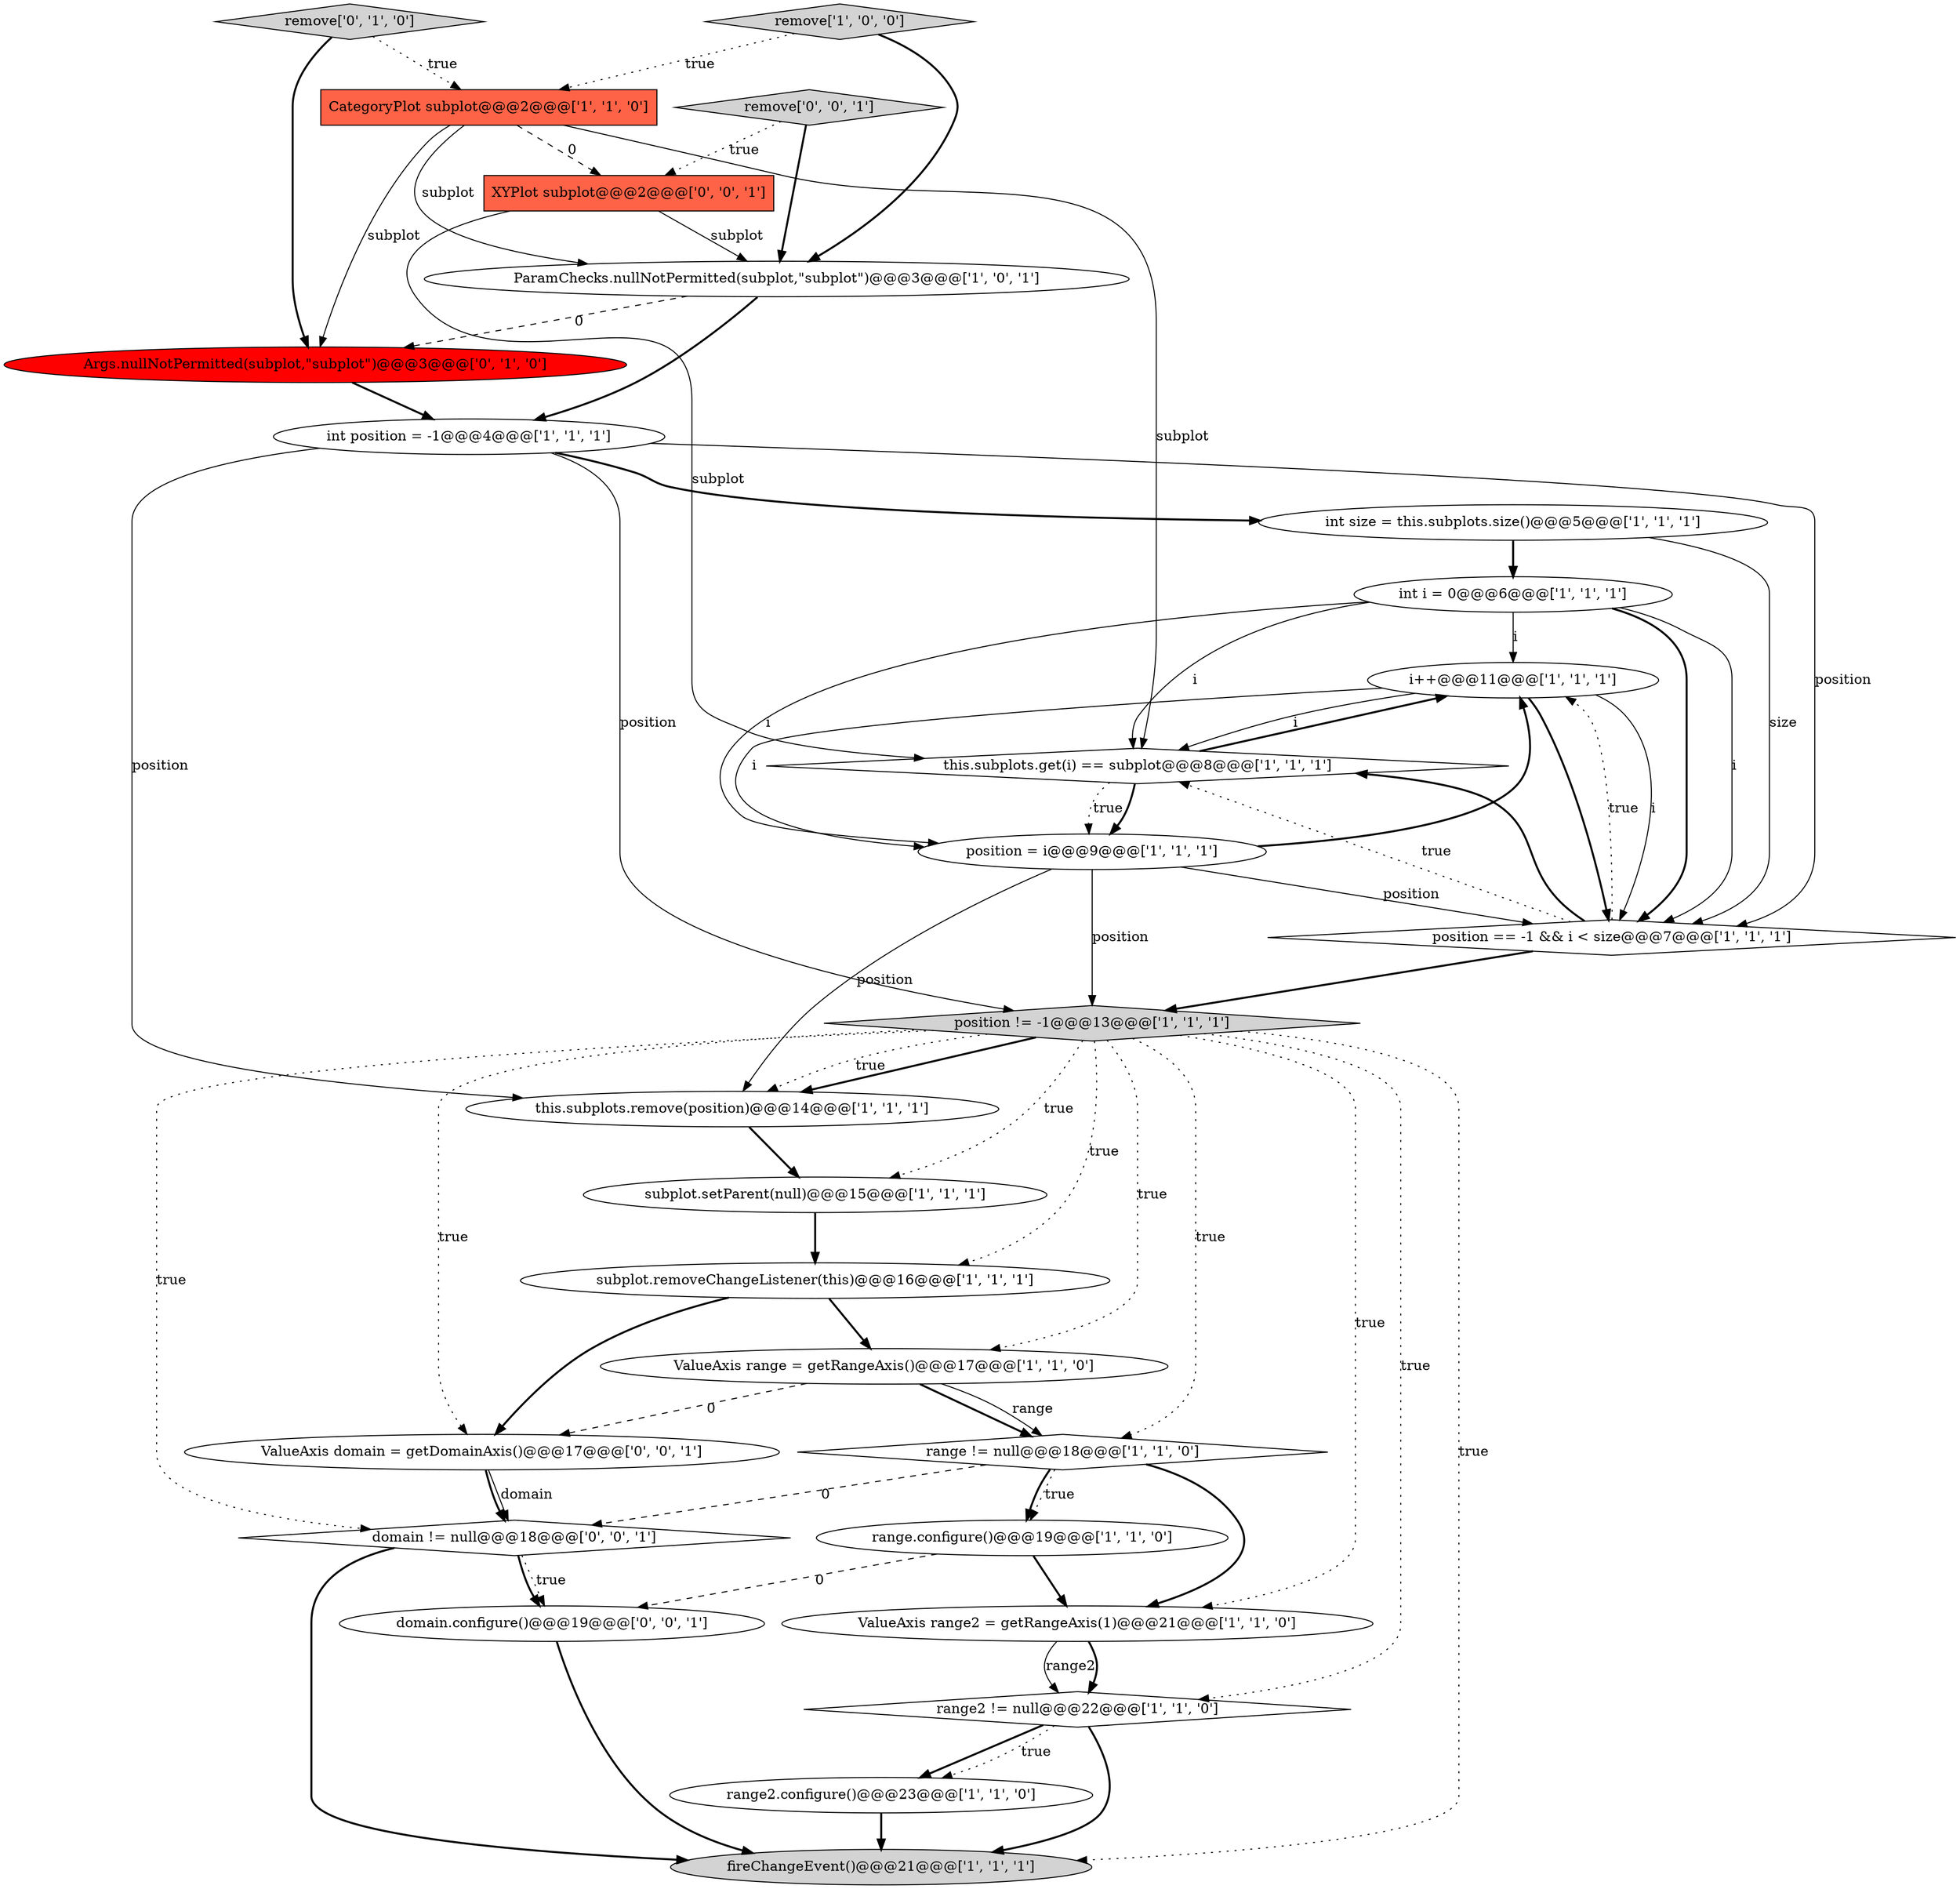 digraph {
22 [style = filled, label = "Args.nullNotPermitted(subplot,\"subplot\")@@@3@@@['0', '1', '0']", fillcolor = red, shape = ellipse image = "AAA1AAABBB2BBB"];
8 [style = filled, label = "remove['1', '0', '0']", fillcolor = lightgray, shape = diamond image = "AAA0AAABBB1BBB"];
25 [style = filled, label = "domain != null@@@18@@@['0', '0', '1']", fillcolor = white, shape = diamond image = "AAA0AAABBB3BBB"];
15 [style = filled, label = "i++@@@11@@@['1', '1', '1']", fillcolor = white, shape = ellipse image = "AAA0AAABBB1BBB"];
19 [style = filled, label = "this.subplots.remove(position)@@@14@@@['1', '1', '1']", fillcolor = white, shape = ellipse image = "AAA0AAABBB1BBB"];
9 [style = filled, label = "int position = -1@@@4@@@['1', '1', '1']", fillcolor = white, shape = ellipse image = "AAA0AAABBB1BBB"];
5 [style = filled, label = "subplot.setParent(null)@@@15@@@['1', '1', '1']", fillcolor = white, shape = ellipse image = "AAA0AAABBB1BBB"];
11 [style = filled, label = "int i = 0@@@6@@@['1', '1', '1']", fillcolor = white, shape = ellipse image = "AAA0AAABBB1BBB"];
6 [style = filled, label = "range.configure()@@@19@@@['1', '1', '0']", fillcolor = white, shape = ellipse image = "AAA0AAABBB1BBB"];
17 [style = filled, label = "range2.configure()@@@23@@@['1', '1', '0']", fillcolor = white, shape = ellipse image = "AAA0AAABBB1BBB"];
10 [style = filled, label = "ValueAxis range2 = getRangeAxis(1)@@@21@@@['1', '1', '0']", fillcolor = white, shape = ellipse image = "AAA0AAABBB1BBB"];
14 [style = filled, label = "fireChangeEvent()@@@21@@@['1', '1', '1']", fillcolor = lightgray, shape = ellipse image = "AAA0AAABBB1BBB"];
26 [style = filled, label = "domain.configure()@@@19@@@['0', '0', '1']", fillcolor = white, shape = ellipse image = "AAA0AAABBB3BBB"];
13 [style = filled, label = "CategoryPlot subplot@@@2@@@['1', '1', '0']", fillcolor = tomato, shape = box image = "AAA0AAABBB1BBB"];
2 [style = filled, label = "this.subplots.get(i) == subplot@@@8@@@['1', '1', '1']", fillcolor = white, shape = diamond image = "AAA0AAABBB1BBB"];
27 [style = filled, label = "XYPlot subplot@@@2@@@['0', '0', '1']", fillcolor = tomato, shape = box image = "AAA0AAABBB3BBB"];
21 [style = filled, label = "remove['0', '1', '0']", fillcolor = lightgray, shape = diamond image = "AAA0AAABBB2BBB"];
3 [style = filled, label = "ParamChecks.nullNotPermitted(subplot,\"subplot\")@@@3@@@['1', '0', '1']", fillcolor = white, shape = ellipse image = "AAA0AAABBB1BBB"];
23 [style = filled, label = "ValueAxis domain = getDomainAxis()@@@17@@@['0', '0', '1']", fillcolor = white, shape = ellipse image = "AAA0AAABBB3BBB"];
7 [style = filled, label = "range2 != null@@@22@@@['1', '1', '0']", fillcolor = white, shape = diamond image = "AAA0AAABBB1BBB"];
0 [style = filled, label = "range != null@@@18@@@['1', '1', '0']", fillcolor = white, shape = diamond image = "AAA0AAABBB1BBB"];
18 [style = filled, label = "int size = this.subplots.size()@@@5@@@['1', '1', '1']", fillcolor = white, shape = ellipse image = "AAA0AAABBB1BBB"];
24 [style = filled, label = "remove['0', '0', '1']", fillcolor = lightgray, shape = diamond image = "AAA0AAABBB3BBB"];
1 [style = filled, label = "position == -1 && i < size@@@7@@@['1', '1', '1']", fillcolor = white, shape = diamond image = "AAA0AAABBB1BBB"];
4 [style = filled, label = "position != -1@@@13@@@['1', '1', '1']", fillcolor = lightgray, shape = diamond image = "AAA0AAABBB1BBB"];
20 [style = filled, label = "ValueAxis range = getRangeAxis()@@@17@@@['1', '1', '0']", fillcolor = white, shape = ellipse image = "AAA0AAABBB1BBB"];
12 [style = filled, label = "subplot.removeChangeListener(this)@@@16@@@['1', '1', '1']", fillcolor = white, shape = ellipse image = "AAA0AAABBB1BBB"];
16 [style = filled, label = "position = i@@@9@@@['1', '1', '1']", fillcolor = white, shape = ellipse image = "AAA0AAABBB1BBB"];
16->15 [style = bold, label=""];
4->5 [style = dotted, label="true"];
23->25 [style = bold, label=""];
1->4 [style = bold, label=""];
13->22 [style = solid, label="subplot"];
4->23 [style = dotted, label="true"];
7->17 [style = bold, label=""];
23->25 [style = solid, label="domain"];
11->1 [style = bold, label=""];
27->3 [style = solid, label="subplot"];
0->6 [style = bold, label=""];
4->10 [style = dotted, label="true"];
16->19 [style = solid, label="position"];
4->0 [style = dotted, label="true"];
18->11 [style = bold, label=""];
16->4 [style = solid, label="position"];
11->1 [style = solid, label="i"];
27->2 [style = solid, label="subplot"];
4->19 [style = bold, label=""];
20->0 [style = bold, label=""];
10->7 [style = solid, label="range2"];
12->20 [style = bold, label=""];
8->3 [style = bold, label=""];
22->9 [style = bold, label=""];
26->14 [style = bold, label=""];
4->20 [style = dotted, label="true"];
4->7 [style = dotted, label="true"];
3->22 [style = dashed, label="0"];
25->14 [style = bold, label=""];
4->25 [style = dotted, label="true"];
4->14 [style = dotted, label="true"];
24->27 [style = dotted, label="true"];
0->6 [style = dotted, label="true"];
10->7 [style = bold, label=""];
11->15 [style = solid, label="i"];
13->2 [style = solid, label="subplot"];
11->16 [style = solid, label="i"];
7->14 [style = bold, label=""];
9->4 [style = solid, label="position"];
3->9 [style = bold, label=""];
15->1 [style = solid, label="i"];
19->5 [style = bold, label=""];
0->10 [style = bold, label=""];
9->18 [style = bold, label=""];
13->27 [style = dashed, label="0"];
0->25 [style = dashed, label="0"];
9->1 [style = solid, label="position"];
5->12 [style = bold, label=""];
17->14 [style = bold, label=""];
21->22 [style = bold, label=""];
6->26 [style = dashed, label="0"];
15->16 [style = solid, label="i"];
1->15 [style = dotted, label="true"];
6->10 [style = bold, label=""];
13->3 [style = solid, label="subplot"];
2->15 [style = bold, label=""];
16->1 [style = solid, label="position"];
11->2 [style = solid, label="i"];
18->1 [style = solid, label="size"];
15->2 [style = solid, label="i"];
25->26 [style = bold, label=""];
20->23 [style = dashed, label="0"];
21->13 [style = dotted, label="true"];
1->2 [style = bold, label=""];
9->19 [style = solid, label="position"];
12->23 [style = bold, label=""];
8->13 [style = dotted, label="true"];
20->0 [style = solid, label="range"];
1->2 [style = dotted, label="true"];
4->12 [style = dotted, label="true"];
7->17 [style = dotted, label="true"];
24->3 [style = bold, label=""];
25->26 [style = dotted, label="true"];
2->16 [style = dotted, label="true"];
4->19 [style = dotted, label="true"];
15->1 [style = bold, label=""];
2->16 [style = bold, label=""];
}
